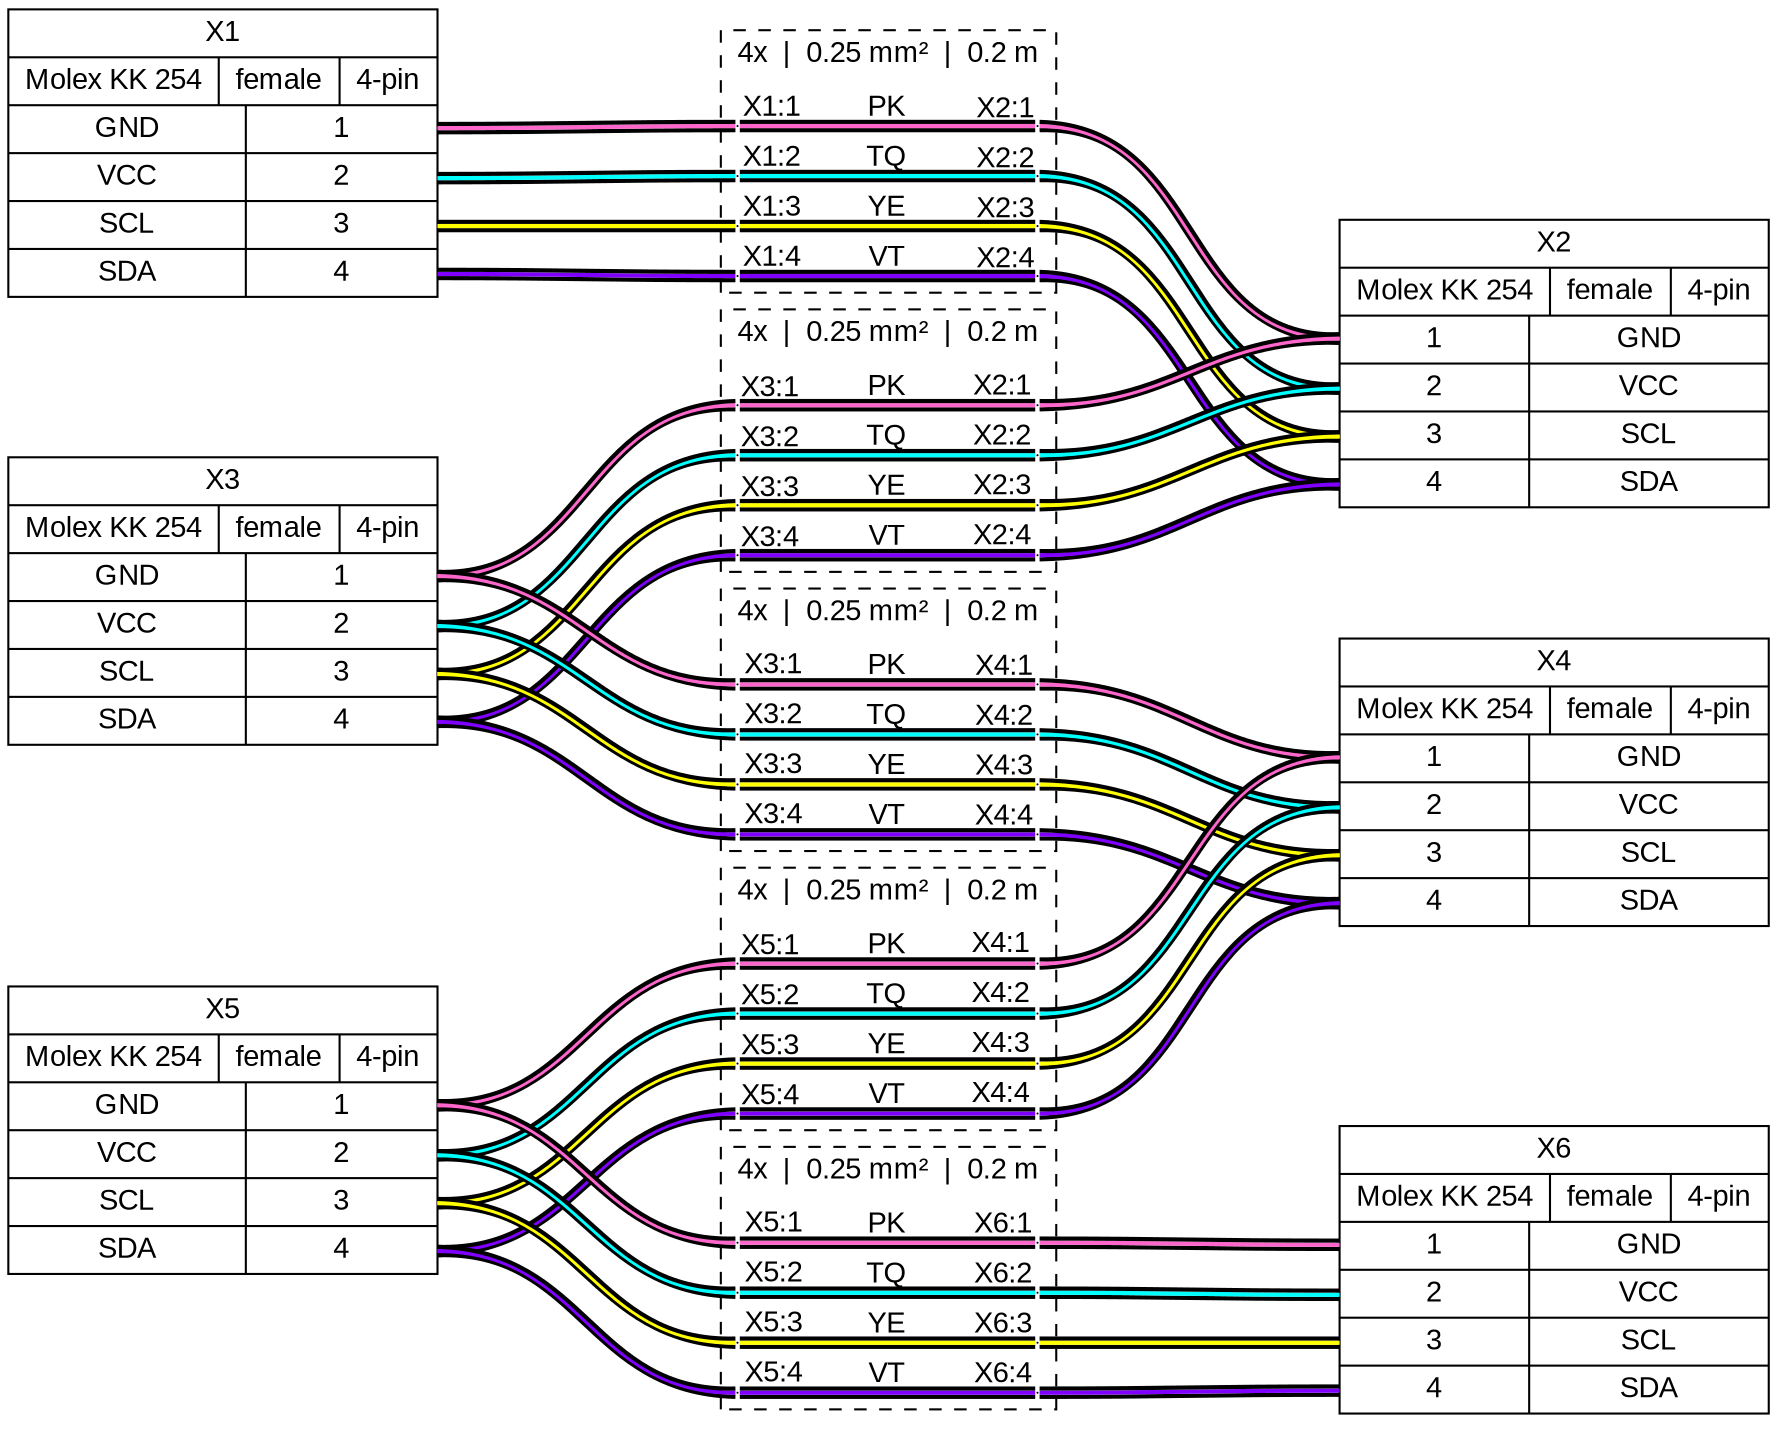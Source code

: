graph {
// Graph generated by WireViz
// https://github.com/formatc1702/WireViz
	graph [bgcolor=transparent fontname=arial nodesep=0.33 rankdir=LR ranksep=2]
	node [fillcolor=white fontname=arial shape=record style=filled]
	edge [fontname=arial style=bold]
	X1 [label="X1|{Molex KK 254|female|4-pin}|{{GND|VCC|SCL|SDA}|{<p1r>1|<p2r>2|<p3r>3|<p4r>4}}"]
	X2 [label="X2|{Molex KK 254|female|4-pin}|{{<p1l>1|<p2l>2|<p3l>3|<p4l>4}|{GND|VCC|SCL|SDA}}"]
	X3 [label="X3|{Molex KK 254|female|4-pin}|{{GND|VCC|SCL|SDA}|{<p1r>1|<p2r>2|<p3r>3|<p4r>4}}"]
	X4 [label="X4|{Molex KK 254|female|4-pin}|{{<p1l>1|<p2l>2|<p3l>3|<p4l>4}|{GND|VCC|SCL|SDA}}"]
	X5 [label="X5|{Molex KK 254|female|4-pin}|{{GND|VCC|SCL|SDA}|{<p1r>1|<p2r>2|<p3r>3|<p4r>4}}"]
	X6 [label="X6|{Molex KK 254|female|4-pin}|{{<p1l>1|<p2l>2|<p3l>3|<p4l>4}|{GND|VCC|SCL|SDA}}"]
	subgraph cluster_W1 {
		graph [fillcolor=white label="4x  |  0.25 mm²  |  0.2 m
 " style="filled, dashed"]
		node [fixedsize=true height=0 label="" shape=point width=0]
		W1_w1l
		W1_w1r
		W1_w2l
		W1_w2r
		W1_w3l
		W1_w3r
		W1_w4l
		W1_w4r
	}
	edge [color="#000000:#ff66cc:#000000"]
	W1_w1l -- W1_w1r [labelangle=60 labeldist=0 taillabel="                                   PK"]
	X1:p1r -- W1_w1l:w [headlabel="            X1:1" labelangle=-60 labeldist=0]
	W1_w1r:e -- X2:p1l [labelangle=60 labeldist=0 taillabel="X2:1            "]
	edge [color="#000000:#00ffff:#000000"]
	W1_w2l -- W1_w2r [labelangle=60 labeldist=0 taillabel="                                   TQ"]
	X1:p2r -- W1_w2l:w [headlabel="            X1:2" labelangle=-60 labeldist=0]
	W1_w2r:e -- X2:p2l [labelangle=60 labeldist=0 taillabel="X2:2            "]
	edge [color="#000000:#ffff00:#000000"]
	W1_w3l -- W1_w3r [labelangle=60 labeldist=0 taillabel="                                   YE"]
	X1:p3r -- W1_w3l:w [headlabel="            X1:3" labelangle=-60 labeldist=0]
	W1_w3r:e -- X2:p3l [labelangle=60 labeldist=0 taillabel="X2:3            "]
	edge [color="#000000:#8000ff:#000000"]
	W1_w4l -- W1_w4r [labelangle=60 labeldist=0 taillabel="                                   VT"]
	X1:p4r -- W1_w4l:w [headlabel="            X1:4" labelangle=-60 labeldist=0]
	W1_w4r:e -- X2:p4l [labelangle=60 labeldist=0 taillabel="X2:4            "]
	subgraph cluster_W2 {
		graph [fillcolor=white label="4x  |  0.25 mm²  |  0.2 m
 " style="filled, dashed"]
		node [fixedsize=true height=0 label="" shape=point width=0]
		W2_w1l
		W2_w1r
		W2_w2l
		W2_w2r
		W2_w3l
		W2_w3r
		W2_w4l
		W2_w4r
	}
	edge [color="#000000:#ff66cc:#000000"]
	W2_w1l -- W2_w1r [labelangle=60 labeldist=0 taillabel="                                   PK"]
	X3:p1r -- W2_w1l:w [headlabel="            X3:1" labelangle=-60 labeldist=0]
	W2_w1r:e -- X2:p1l [labelangle=60 labeldist=0 taillabel="X2:1            "]
	edge [color="#000000:#00ffff:#000000"]
	W2_w2l -- W2_w2r [labelangle=60 labeldist=0 taillabel="                                   TQ"]
	X3:p2r -- W2_w2l:w [headlabel="            X3:2" labelangle=-60 labeldist=0]
	W2_w2r:e -- X2:p2l [labelangle=60 labeldist=0 taillabel="X2:2            "]
	edge [color="#000000:#ffff00:#000000"]
	W2_w3l -- W2_w3r [labelangle=60 labeldist=0 taillabel="                                   YE"]
	X3:p3r -- W2_w3l:w [headlabel="            X3:3" labelangle=-60 labeldist=0]
	W2_w3r:e -- X2:p3l [labelangle=60 labeldist=0 taillabel="X2:3            "]
	edge [color="#000000:#8000ff:#000000"]
	W2_w4l -- W2_w4r [labelangle=60 labeldist=0 taillabel="                                   VT"]
	X3:p4r -- W2_w4l:w [headlabel="            X3:4" labelangle=-60 labeldist=0]
	W2_w4r:e -- X2:p4l [labelangle=60 labeldist=0 taillabel="X2:4            "]
	subgraph cluster_W3 {
		graph [fillcolor=white label="4x  |  0.25 mm²  |  0.2 m
 " style="filled, dashed"]
		node [fixedsize=true height=0 label="" shape=point width=0]
		W3_w1l
		W3_w1r
		W3_w2l
		W3_w2r
		W3_w3l
		W3_w3r
		W3_w4l
		W3_w4r
	}
	edge [color="#000000:#ff66cc:#000000"]
	W3_w1l -- W3_w1r [labelangle=60 labeldist=0 taillabel="                                   PK"]
	X3:p1r -- W3_w1l:w [headlabel="            X3:1" labelangle=-60 labeldist=0]
	W3_w1r:e -- X4:p1l [labelangle=60 labeldist=0 taillabel="X4:1            "]
	edge [color="#000000:#00ffff:#000000"]
	W3_w2l -- W3_w2r [labelangle=60 labeldist=0 taillabel="                                   TQ"]
	X3:p2r -- W3_w2l:w [headlabel="            X3:2" labelangle=-60 labeldist=0]
	W3_w2r:e -- X4:p2l [labelangle=60 labeldist=0 taillabel="X4:2            "]
	edge [color="#000000:#ffff00:#000000"]
	W3_w3l -- W3_w3r [labelangle=60 labeldist=0 taillabel="                                   YE"]
	X3:p3r -- W3_w3l:w [headlabel="            X3:3" labelangle=-60 labeldist=0]
	W3_w3r:e -- X4:p3l [labelangle=60 labeldist=0 taillabel="X4:3            "]
	edge [color="#000000:#8000ff:#000000"]
	W3_w4l -- W3_w4r [labelangle=60 labeldist=0 taillabel="                                   VT"]
	X3:p4r -- W3_w4l:w [headlabel="            X3:4" labelangle=-60 labeldist=0]
	W3_w4r:e -- X4:p4l [labelangle=60 labeldist=0 taillabel="X4:4            "]
	subgraph cluster_W4 {
		graph [fillcolor=white label="4x  |  0.25 mm²  |  0.2 m
 " style="filled, dashed"]
		node [fixedsize=true height=0 label="" shape=point width=0]
		W4_w1l
		W4_w1r
		W4_w2l
		W4_w2r
		W4_w3l
		W4_w3r
		W4_w4l
		W4_w4r
	}
	edge [color="#000000:#ff66cc:#000000"]
	W4_w1l -- W4_w1r [labelangle=60 labeldist=0 taillabel="                                   PK"]
	X5:p1r -- W4_w1l:w [headlabel="            X5:1" labelangle=-60 labeldist=0]
	W4_w1r:e -- X4:p1l [labelangle=60 labeldist=0 taillabel="X4:1            "]
	edge [color="#000000:#00ffff:#000000"]
	W4_w2l -- W4_w2r [labelangle=60 labeldist=0 taillabel="                                   TQ"]
	X5:p2r -- W4_w2l:w [headlabel="            X5:2" labelangle=-60 labeldist=0]
	W4_w2r:e -- X4:p2l [labelangle=60 labeldist=0 taillabel="X4:2            "]
	edge [color="#000000:#ffff00:#000000"]
	W4_w3l -- W4_w3r [labelangle=60 labeldist=0 taillabel="                                   YE"]
	X5:p3r -- W4_w3l:w [headlabel="            X5:3" labelangle=-60 labeldist=0]
	W4_w3r:e -- X4:p3l [labelangle=60 labeldist=0 taillabel="X4:3            "]
	edge [color="#000000:#8000ff:#000000"]
	W4_w4l -- W4_w4r [labelangle=60 labeldist=0 taillabel="                                   VT"]
	X5:p4r -- W4_w4l:w [headlabel="            X5:4" labelangle=-60 labeldist=0]
	W4_w4r:e -- X4:p4l [labelangle=60 labeldist=0 taillabel="X4:4            "]
	subgraph cluster_W5 {
		graph [fillcolor=white label="4x  |  0.25 mm²  |  0.2 m
 " style="filled, dashed"]
		node [fixedsize=true height=0 label="" shape=point width=0]
		W5_w1l
		W5_w1r
		W5_w2l
		W5_w2r
		W5_w3l
		W5_w3r
		W5_w4l
		W5_w4r
	}
	edge [color="#000000:#ff66cc:#000000"]
	W5_w1l -- W5_w1r [labelangle=60 labeldist=0 taillabel="                                   PK"]
	X5:p1r -- W5_w1l:w [headlabel="            X5:1" labelangle=-60 labeldist=0]
	W5_w1r:e -- X6:p1l [labelangle=60 labeldist=0 taillabel="X6:1            "]
	edge [color="#000000:#00ffff:#000000"]
	W5_w2l -- W5_w2r [labelangle=60 labeldist=0 taillabel="                                   TQ"]
	X5:p2r -- W5_w2l:w [headlabel="            X5:2" labelangle=-60 labeldist=0]
	W5_w2r:e -- X6:p2l [labelangle=60 labeldist=0 taillabel="X6:2            "]
	edge [color="#000000:#ffff00:#000000"]
	W5_w3l -- W5_w3r [labelangle=60 labeldist=0 taillabel="                                   YE"]
	X5:p3r -- W5_w3l:w [headlabel="            X5:3" labelangle=-60 labeldist=0]
	W5_w3r:e -- X6:p3l [labelangle=60 labeldist=0 taillabel="X6:3            "]
	edge [color="#000000:#8000ff:#000000"]
	W5_w4l -- W5_w4r [labelangle=60 labeldist=0 taillabel="                                   VT"]
	X5:p4r -- W5_w4l:w [headlabel="            X5:4" labelangle=-60 labeldist=0]
	W5_w4r:e -- X6:p4l [labelangle=60 labeldist=0 taillabel="X6:4            "]
}
